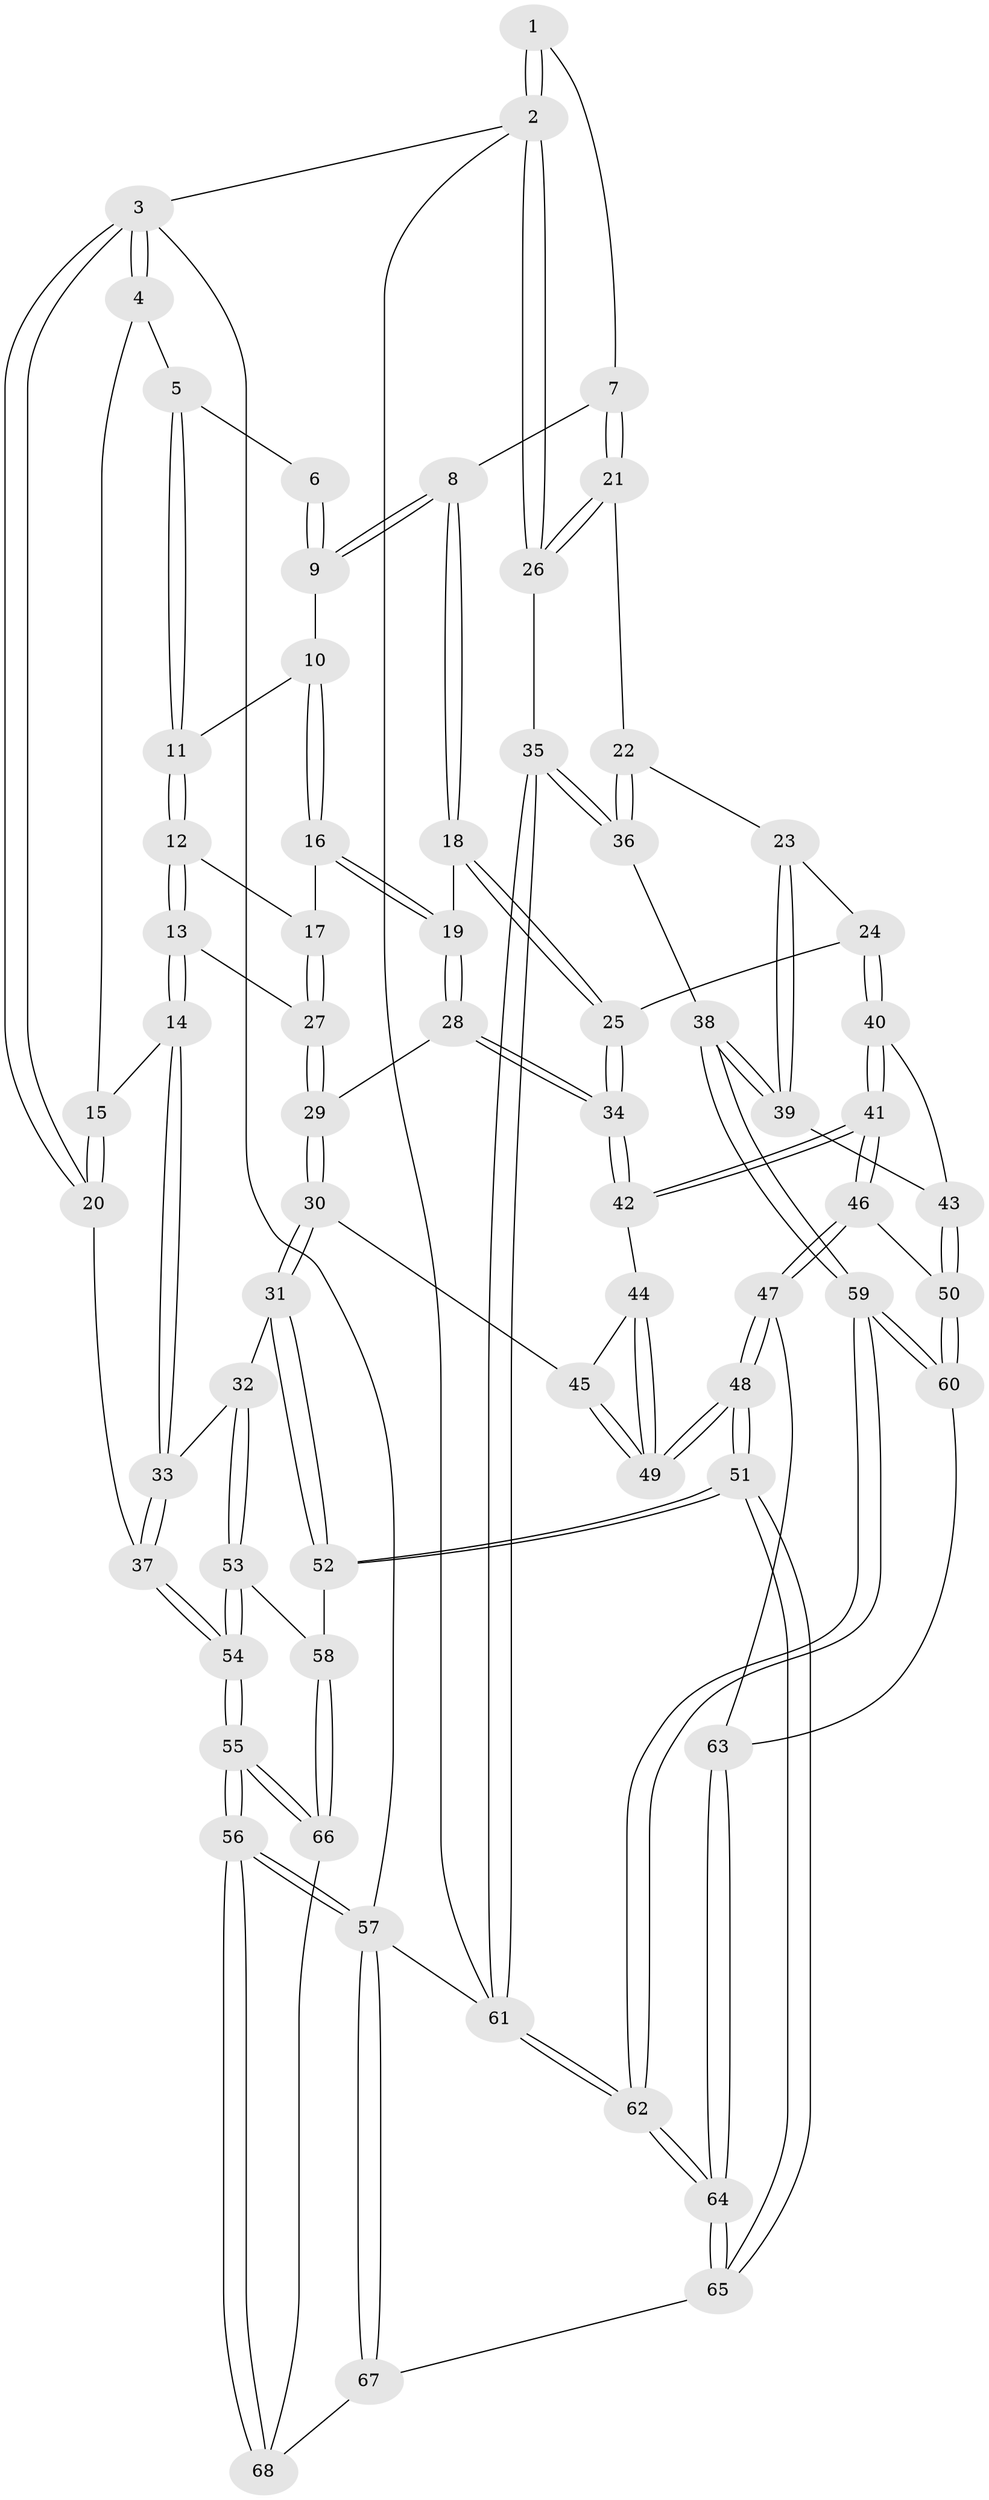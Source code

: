 // Generated by graph-tools (version 1.1) at 2025/38/03/09/25 02:38:26]
// undirected, 68 vertices, 167 edges
graph export_dot {
graph [start="1"]
  node [color=gray90,style=filled];
  1 [pos="+0.832234699159824+0"];
  2 [pos="+1+0"];
  3 [pos="+0+0"];
  4 [pos="+0.23686613481579205+0"];
  5 [pos="+0.3814489909366287+0"];
  6 [pos="+0.46631768208819824+0"];
  7 [pos="+0.7850980650710265+0.19587592258519199"];
  8 [pos="+0.7345896536843872+0.20000176858194882"];
  9 [pos="+0.5971655241047179+0.061978153159139814"];
  10 [pos="+0.4960025791507506+0.19756701224727563"];
  11 [pos="+0.4128506631111449+0.16535577964575754"];
  12 [pos="+0.3965354857428072+0.19196256630930086"];
  13 [pos="+0.31336635027095755+0.2882953859661633"];
  14 [pos="+0.24880203163197503+0.30634517149690765"];
  15 [pos="+0.1807638276464283+0.11069841211345662"];
  16 [pos="+0.5566155187725076+0.29145946892548785"];
  17 [pos="+0.5070814502419169+0.3088205261898925"];
  18 [pos="+0.6327911260699633+0.29800709311621837"];
  19 [pos="+0.6131806365501513+0.3012501090523808"];
  20 [pos="+0+0.3011357123474841"];
  21 [pos="+0.8709821248439167+0.22907281478230623"];
  22 [pos="+0.807320554692801+0.39882686248710914"];
  23 [pos="+0.7254925880803078+0.4575551213603495"];
  24 [pos="+0.6839825592925564+0.4520877080315052"];
  25 [pos="+0.6817746124729354+0.4500476397940972"];
  26 [pos="+1+0.24485997212435232"];
  27 [pos="+0.45221255797577803+0.33789326031056566"];
  28 [pos="+0.5223900419544125+0.4695936212870882"];
  29 [pos="+0.45223557528270697+0.40810278233787123"];
  30 [pos="+0.29657464187252647+0.5166902901769147"];
  31 [pos="+0.25401998338320586+0.5208684478994904"];
  32 [pos="+0.23686275875409024+0.507250648648689"];
  33 [pos="+0.18396358743442237+0.42971556736632693"];
  34 [pos="+0.5309415496506189+0.5060151280217354"];
  35 [pos="+1+0.5597822391628763"];
  36 [pos="+0.9097525160598717+0.5974278334470859"];
  37 [pos="+0+0.4105524980976585"];
  38 [pos="+0.8922020503122452+0.6045677729306778"];
  39 [pos="+0.8570775375873882+0.5911857726181431"];
  40 [pos="+0.672144401582975+0.5500648677319456"];
  41 [pos="+0.5713865723583852+0.5952735377766238"];
  42 [pos="+0.5257591062647426+0.5244991512537593"];
  43 [pos="+0.7197270915493961+0.5917015477660349"];
  44 [pos="+0.45881759458520005+0.5416323641863503"];
  45 [pos="+0.3789217737934162+0.5340050140583609"];
  46 [pos="+0.5729848653707488+0.6705921055491321"];
  47 [pos="+0.5455563606302827+0.7005855607932028"];
  48 [pos="+0.46278962101055576+0.7364028922111389"];
  49 [pos="+0.454810879402335+0.6723803035517231"];
  50 [pos="+0.6589406330535167+0.6828826923707865"];
  51 [pos="+0.3781086976663456+0.8048306133555545"];
  52 [pos="+0.31641306986412987+0.764991260850536"];
  53 [pos="+0.10232727934011568+0.6647515473685253"];
  54 [pos="+0+0.6709109592625114"];
  55 [pos="+0+0.7437071501254197"];
  56 [pos="+0+1"];
  57 [pos="+0+1"];
  58 [pos="+0.16405355122373017+0.8066414926397205"];
  59 [pos="+0.7840933491002258+0.7826771893197594"];
  60 [pos="+0.7663850064563414+0.7716109617432215"];
  61 [pos="+1+1"];
  62 [pos="+0.809447489995795+1"];
  63 [pos="+0.5974408177096928+0.7736574373919428"];
  64 [pos="+0.6966243561096729+1"];
  65 [pos="+0.47822223968722366+1"];
  66 [pos="+0.13745032702985105+0.8269423915484464"];
  67 [pos="+0.2904336294770454+1"];
  68 [pos="+0.1305408399050351+0.9023541569684539"];
  1 -- 2;
  1 -- 2;
  1 -- 7;
  2 -- 3;
  2 -- 26;
  2 -- 26;
  2 -- 61;
  3 -- 4;
  3 -- 4;
  3 -- 20;
  3 -- 20;
  3 -- 57;
  4 -- 5;
  4 -- 15;
  5 -- 6;
  5 -- 11;
  5 -- 11;
  6 -- 9;
  6 -- 9;
  7 -- 8;
  7 -- 21;
  7 -- 21;
  8 -- 9;
  8 -- 9;
  8 -- 18;
  8 -- 18;
  9 -- 10;
  10 -- 11;
  10 -- 16;
  10 -- 16;
  11 -- 12;
  11 -- 12;
  12 -- 13;
  12 -- 13;
  12 -- 17;
  13 -- 14;
  13 -- 14;
  13 -- 27;
  14 -- 15;
  14 -- 33;
  14 -- 33;
  15 -- 20;
  15 -- 20;
  16 -- 17;
  16 -- 19;
  16 -- 19;
  17 -- 27;
  17 -- 27;
  18 -- 19;
  18 -- 25;
  18 -- 25;
  19 -- 28;
  19 -- 28;
  20 -- 37;
  21 -- 22;
  21 -- 26;
  21 -- 26;
  22 -- 23;
  22 -- 36;
  22 -- 36;
  23 -- 24;
  23 -- 39;
  23 -- 39;
  24 -- 25;
  24 -- 40;
  24 -- 40;
  25 -- 34;
  25 -- 34;
  26 -- 35;
  27 -- 29;
  27 -- 29;
  28 -- 29;
  28 -- 34;
  28 -- 34;
  29 -- 30;
  29 -- 30;
  30 -- 31;
  30 -- 31;
  30 -- 45;
  31 -- 32;
  31 -- 52;
  31 -- 52;
  32 -- 33;
  32 -- 53;
  32 -- 53;
  33 -- 37;
  33 -- 37;
  34 -- 42;
  34 -- 42;
  35 -- 36;
  35 -- 36;
  35 -- 61;
  35 -- 61;
  36 -- 38;
  37 -- 54;
  37 -- 54;
  38 -- 39;
  38 -- 39;
  38 -- 59;
  38 -- 59;
  39 -- 43;
  40 -- 41;
  40 -- 41;
  40 -- 43;
  41 -- 42;
  41 -- 42;
  41 -- 46;
  41 -- 46;
  42 -- 44;
  43 -- 50;
  43 -- 50;
  44 -- 45;
  44 -- 49;
  44 -- 49;
  45 -- 49;
  45 -- 49;
  46 -- 47;
  46 -- 47;
  46 -- 50;
  47 -- 48;
  47 -- 48;
  47 -- 63;
  48 -- 49;
  48 -- 49;
  48 -- 51;
  48 -- 51;
  50 -- 60;
  50 -- 60;
  51 -- 52;
  51 -- 52;
  51 -- 65;
  51 -- 65;
  52 -- 58;
  53 -- 54;
  53 -- 54;
  53 -- 58;
  54 -- 55;
  54 -- 55;
  55 -- 56;
  55 -- 56;
  55 -- 66;
  55 -- 66;
  56 -- 57;
  56 -- 57;
  56 -- 68;
  56 -- 68;
  57 -- 67;
  57 -- 67;
  57 -- 61;
  58 -- 66;
  58 -- 66;
  59 -- 60;
  59 -- 60;
  59 -- 62;
  59 -- 62;
  60 -- 63;
  61 -- 62;
  61 -- 62;
  62 -- 64;
  62 -- 64;
  63 -- 64;
  63 -- 64;
  64 -- 65;
  64 -- 65;
  65 -- 67;
  66 -- 68;
  67 -- 68;
}
